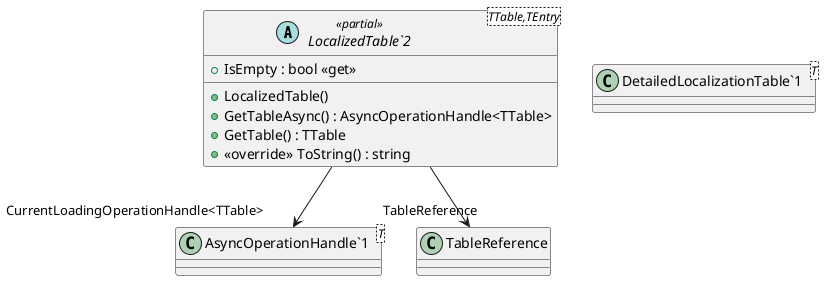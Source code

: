 @startuml
abstract class "LocalizedTable`2"<TTable,TEntry> <<partial>> {
    + IsEmpty : bool <<get>>
    + LocalizedTable()
    + GetTableAsync() : AsyncOperationHandle<TTable>
    + GetTable() : TTable
    + <<override>> ToString() : string
}
class "DetailedLocalizationTable`1"<T> {
}
class "AsyncOperationHandle`1"<T> {
}
"LocalizedTable`2" --> "CurrentLoadingOperationHandle<TTable>" "AsyncOperationHandle`1"
"LocalizedTable`2" --> "TableReference" TableReference
@enduml
